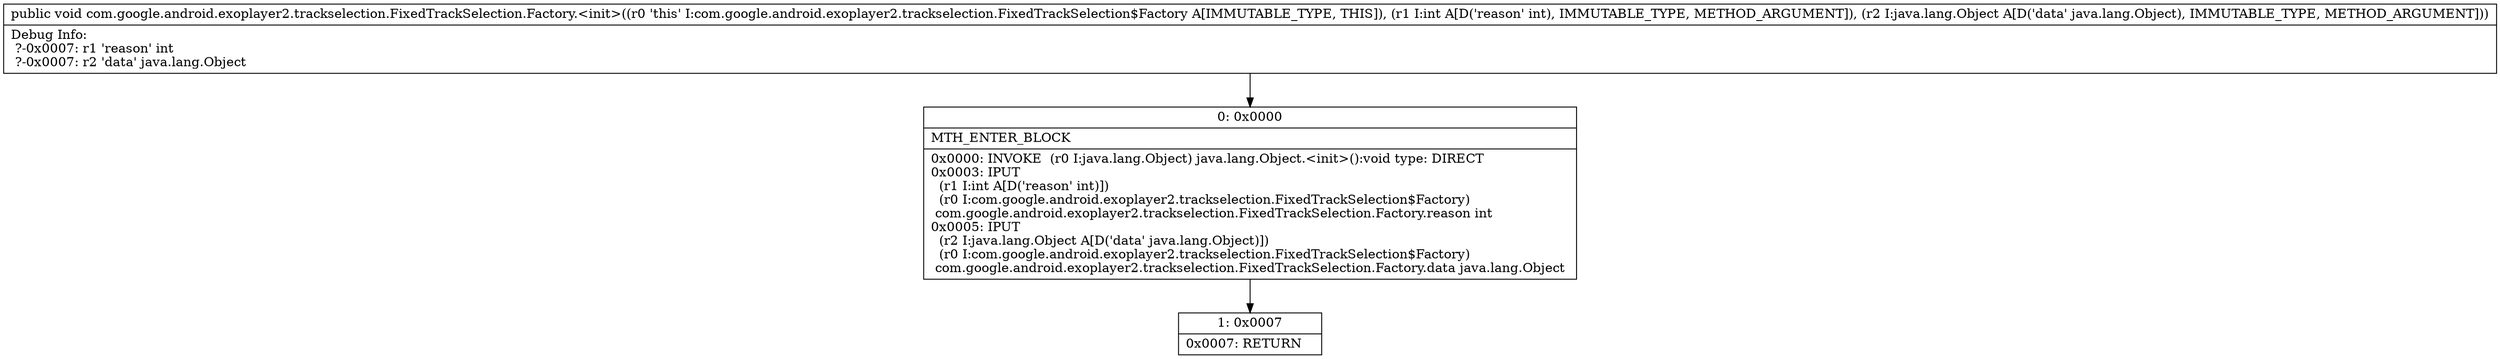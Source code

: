 digraph "CFG forcom.google.android.exoplayer2.trackselection.FixedTrackSelection.Factory.\<init\>(ILjava\/lang\/Object;)V" {
Node_0 [shape=record,label="{0\:\ 0x0000|MTH_ENTER_BLOCK\l|0x0000: INVOKE  (r0 I:java.lang.Object) java.lang.Object.\<init\>():void type: DIRECT \l0x0003: IPUT  \l  (r1 I:int A[D('reason' int)])\l  (r0 I:com.google.android.exoplayer2.trackselection.FixedTrackSelection$Factory)\l com.google.android.exoplayer2.trackselection.FixedTrackSelection.Factory.reason int \l0x0005: IPUT  \l  (r2 I:java.lang.Object A[D('data' java.lang.Object)])\l  (r0 I:com.google.android.exoplayer2.trackselection.FixedTrackSelection$Factory)\l com.google.android.exoplayer2.trackselection.FixedTrackSelection.Factory.data java.lang.Object \l}"];
Node_1 [shape=record,label="{1\:\ 0x0007|0x0007: RETURN   \l}"];
MethodNode[shape=record,label="{public void com.google.android.exoplayer2.trackselection.FixedTrackSelection.Factory.\<init\>((r0 'this' I:com.google.android.exoplayer2.trackselection.FixedTrackSelection$Factory A[IMMUTABLE_TYPE, THIS]), (r1 I:int A[D('reason' int), IMMUTABLE_TYPE, METHOD_ARGUMENT]), (r2 I:java.lang.Object A[D('data' java.lang.Object), IMMUTABLE_TYPE, METHOD_ARGUMENT]))  | Debug Info:\l  ?\-0x0007: r1 'reason' int\l  ?\-0x0007: r2 'data' java.lang.Object\l}"];
MethodNode -> Node_0;
Node_0 -> Node_1;
}

